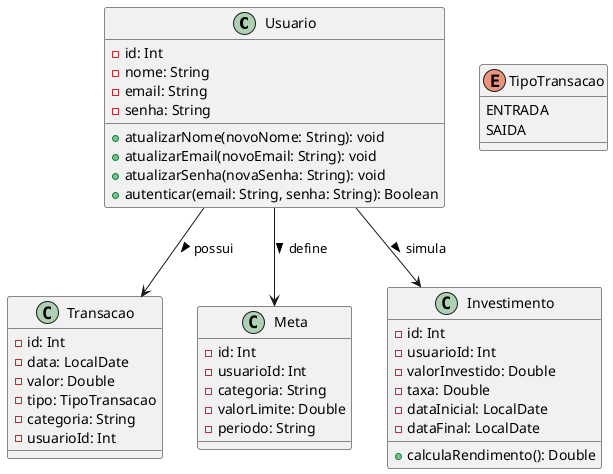 @startuml

class Usuario {
    - id: Int
    - nome: String
    - email: String
    - senha: String
    + atualizarNome(novoNome: String): void
    + atualizarEmail(novoEmail: String): void
    + atualizarSenha(novaSenha: String): void
    + autenticar(email: String, senha: String): Boolean

}

class Transacao {
    - id: Int
    - data: LocalDate
    - valor: Double
    - tipo: TipoTransacao
    - categoria: String
    - usuarioId: Int
}

enum TipoTransacao {
    ENTRADA
    SAIDA
}

class Meta {
    - id: Int
    - usuarioId: Int
    - categoria: String
    - valorLimite: Double
    - periodo: String
}

class Investimento {
    - id: Int
    - usuarioId: Int
    - valorInvestido: Double
    - taxa: Double
    - dataInicial: LocalDate
    - dataFinal: LocalDate
    + calculaRendimento(): Double
}

Usuario --> Transacao : possui >
Usuario --> Meta : define >
Usuario --> Investimento : simula >

@enduml